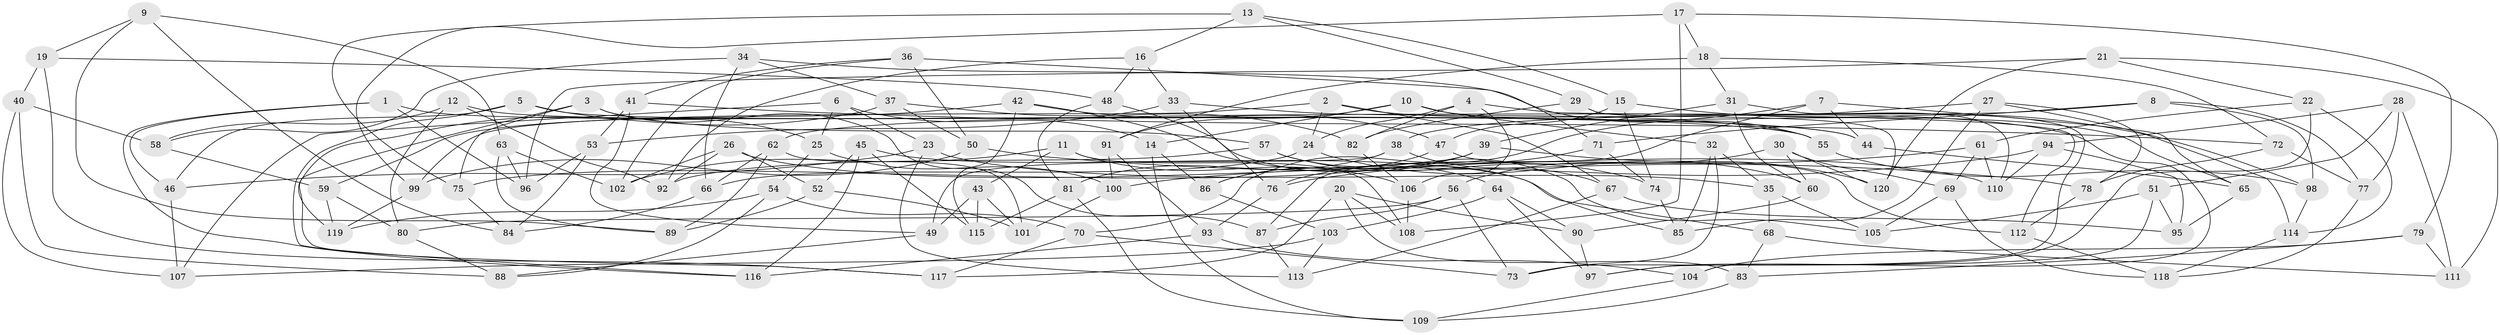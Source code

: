 // Generated by graph-tools (version 1.1) at 2025/03/03/09/25 03:03:07]
// undirected, 120 vertices, 240 edges
graph export_dot {
graph [start="1"]
  node [color=gray90,style=filled];
  1;
  2;
  3;
  4;
  5;
  6;
  7;
  8;
  9;
  10;
  11;
  12;
  13;
  14;
  15;
  16;
  17;
  18;
  19;
  20;
  21;
  22;
  23;
  24;
  25;
  26;
  27;
  28;
  29;
  30;
  31;
  32;
  33;
  34;
  35;
  36;
  37;
  38;
  39;
  40;
  41;
  42;
  43;
  44;
  45;
  46;
  47;
  48;
  49;
  50;
  51;
  52;
  53;
  54;
  55;
  56;
  57;
  58;
  59;
  60;
  61;
  62;
  63;
  64;
  65;
  66;
  67;
  68;
  69;
  70;
  71;
  72;
  73;
  74;
  75;
  76;
  77;
  78;
  79;
  80;
  81;
  82;
  83;
  84;
  85;
  86;
  87;
  88;
  89;
  90;
  91;
  92;
  93;
  94;
  95;
  96;
  97;
  98;
  99;
  100;
  101;
  102;
  103;
  104;
  105;
  106;
  107;
  108;
  109;
  110;
  111;
  112;
  113;
  114;
  115;
  116;
  117;
  118;
  119;
  120;
  1 -- 46;
  1 -- 55;
  1 -- 96;
  1 -- 116;
  2 -- 67;
  2 -- 99;
  2 -- 104;
  2 -- 24;
  3 -- 119;
  3 -- 87;
  3 -- 57;
  3 -- 75;
  4 -- 24;
  4 -- 82;
  4 -- 106;
  4 -- 112;
  5 -- 46;
  5 -- 116;
  5 -- 25;
  5 -- 44;
  6 -- 14;
  6 -- 23;
  6 -- 25;
  6 -- 107;
  7 -- 87;
  7 -- 44;
  7 -- 65;
  7 -- 70;
  8 -- 77;
  8 -- 71;
  8 -- 98;
  8 -- 62;
  9 -- 19;
  9 -- 89;
  9 -- 63;
  9 -- 84;
  10 -- 14;
  10 -- 32;
  10 -- 65;
  10 -- 91;
  11 -- 106;
  11 -- 102;
  11 -- 108;
  11 -- 43;
  12 -- 58;
  12 -- 44;
  12 -- 80;
  12 -- 92;
  13 -- 75;
  13 -- 29;
  13 -- 15;
  13 -- 16;
  14 -- 86;
  14 -- 109;
  15 -- 114;
  15 -- 74;
  15 -- 47;
  16 -- 48;
  16 -- 33;
  16 -- 92;
  17 -- 99;
  17 -- 108;
  17 -- 79;
  17 -- 18;
  18 -- 31;
  18 -- 72;
  18 -- 91;
  19 -- 40;
  19 -- 117;
  19 -- 48;
  20 -- 108;
  20 -- 90;
  20 -- 117;
  20 -- 83;
  21 -- 96;
  21 -- 111;
  21 -- 120;
  21 -- 22;
  22 -- 97;
  22 -- 61;
  22 -- 114;
  23 -- 113;
  23 -- 35;
  23 -- 46;
  24 -- 60;
  24 -- 66;
  25 -- 54;
  25 -- 100;
  26 -- 92;
  26 -- 52;
  26 -- 102;
  26 -- 110;
  27 -- 78;
  27 -- 98;
  27 -- 85;
  27 -- 38;
  28 -- 111;
  28 -- 94;
  28 -- 51;
  28 -- 77;
  29 -- 73;
  29 -- 120;
  29 -- 82;
  30 -- 60;
  30 -- 120;
  30 -- 69;
  30 -- 56;
  31 -- 39;
  31 -- 60;
  31 -- 110;
  32 -- 35;
  32 -- 85;
  32 -- 73;
  33 -- 53;
  33 -- 76;
  33 -- 55;
  34 -- 55;
  34 -- 37;
  34 -- 66;
  34 -- 58;
  35 -- 105;
  35 -- 68;
  36 -- 41;
  36 -- 102;
  36 -- 71;
  36 -- 50;
  37 -- 117;
  37 -- 82;
  37 -- 50;
  38 -- 49;
  38 -- 67;
  38 -- 81;
  39 -- 120;
  39 -- 86;
  39 -- 75;
  40 -- 107;
  40 -- 88;
  40 -- 58;
  41 -- 53;
  41 -- 49;
  41 -- 72;
  42 -- 47;
  42 -- 115;
  42 -- 64;
  42 -- 59;
  43 -- 49;
  43 -- 115;
  43 -- 101;
  44 -- 65;
  45 -- 52;
  45 -- 115;
  45 -- 116;
  45 -- 68;
  46 -- 107;
  47 -- 112;
  47 -- 86;
  48 -- 81;
  48 -- 85;
  49 -- 88;
  50 -- 78;
  50 -- 99;
  51 -- 105;
  51 -- 95;
  51 -- 97;
  52 -- 101;
  52 -- 89;
  53 -- 96;
  53 -- 84;
  54 -- 119;
  54 -- 88;
  54 -- 70;
  55 -- 98;
  56 -- 73;
  56 -- 87;
  56 -- 80;
  57 -- 74;
  57 -- 105;
  57 -- 92;
  58 -- 59;
  59 -- 80;
  59 -- 119;
  60 -- 90;
  61 -- 76;
  61 -- 69;
  61 -- 110;
  62 -- 66;
  62 -- 89;
  62 -- 101;
  63 -- 89;
  63 -- 96;
  63 -- 102;
  64 -- 103;
  64 -- 90;
  64 -- 97;
  65 -- 95;
  66 -- 84;
  67 -- 95;
  67 -- 113;
  68 -- 83;
  68 -- 111;
  69 -- 118;
  69 -- 105;
  70 -- 73;
  70 -- 117;
  71 -- 74;
  71 -- 76;
  72 -- 78;
  72 -- 77;
  74 -- 85;
  75 -- 84;
  76 -- 93;
  77 -- 118;
  78 -- 112;
  79 -- 83;
  79 -- 111;
  79 -- 104;
  80 -- 88;
  81 -- 109;
  81 -- 115;
  82 -- 106;
  83 -- 109;
  86 -- 103;
  87 -- 113;
  90 -- 97;
  91 -- 100;
  91 -- 93;
  93 -- 104;
  93 -- 116;
  94 -- 100;
  94 -- 110;
  94 -- 95;
  98 -- 114;
  99 -- 119;
  100 -- 101;
  103 -- 107;
  103 -- 113;
  104 -- 109;
  106 -- 108;
  112 -- 118;
  114 -- 118;
}
